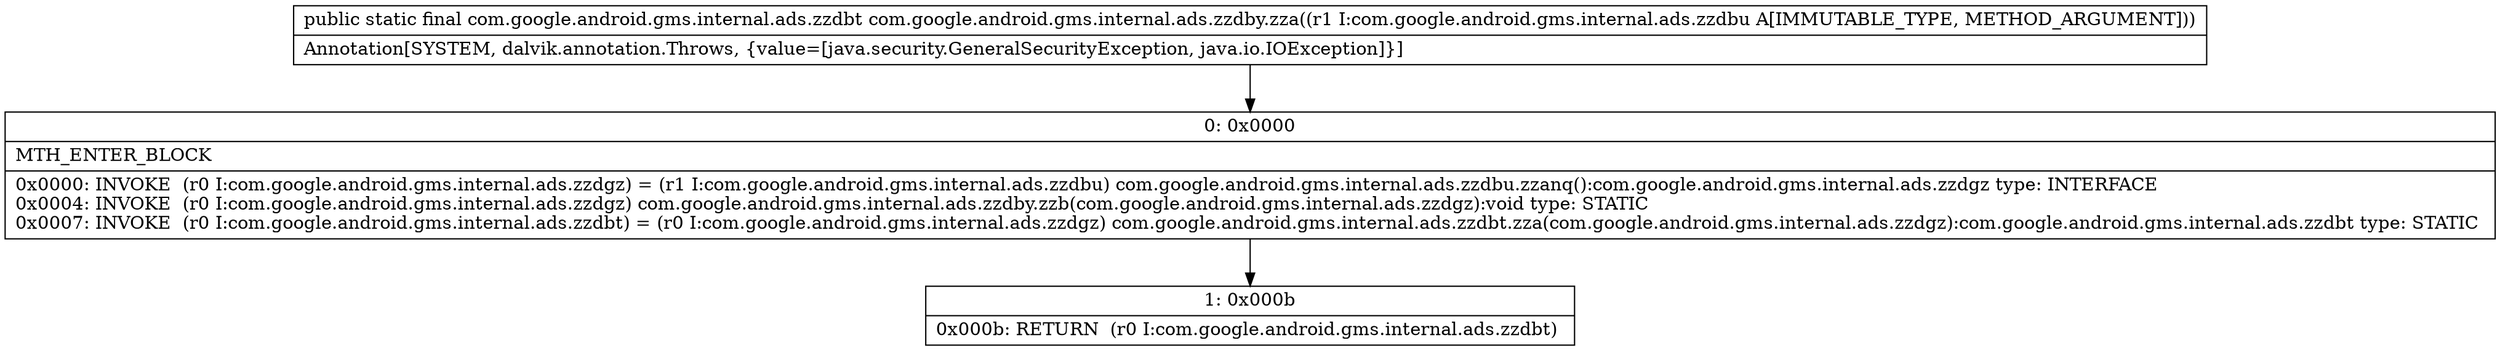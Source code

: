 digraph "CFG forcom.google.android.gms.internal.ads.zzdby.zza(Lcom\/google\/android\/gms\/internal\/ads\/zzdbu;)Lcom\/google\/android\/gms\/internal\/ads\/zzdbt;" {
Node_0 [shape=record,label="{0\:\ 0x0000|MTH_ENTER_BLOCK\l|0x0000: INVOKE  (r0 I:com.google.android.gms.internal.ads.zzdgz) = (r1 I:com.google.android.gms.internal.ads.zzdbu) com.google.android.gms.internal.ads.zzdbu.zzanq():com.google.android.gms.internal.ads.zzdgz type: INTERFACE \l0x0004: INVOKE  (r0 I:com.google.android.gms.internal.ads.zzdgz) com.google.android.gms.internal.ads.zzdby.zzb(com.google.android.gms.internal.ads.zzdgz):void type: STATIC \l0x0007: INVOKE  (r0 I:com.google.android.gms.internal.ads.zzdbt) = (r0 I:com.google.android.gms.internal.ads.zzdgz) com.google.android.gms.internal.ads.zzdbt.zza(com.google.android.gms.internal.ads.zzdgz):com.google.android.gms.internal.ads.zzdbt type: STATIC \l}"];
Node_1 [shape=record,label="{1\:\ 0x000b|0x000b: RETURN  (r0 I:com.google.android.gms.internal.ads.zzdbt) \l}"];
MethodNode[shape=record,label="{public static final com.google.android.gms.internal.ads.zzdbt com.google.android.gms.internal.ads.zzdby.zza((r1 I:com.google.android.gms.internal.ads.zzdbu A[IMMUTABLE_TYPE, METHOD_ARGUMENT]))  | Annotation[SYSTEM, dalvik.annotation.Throws, \{value=[java.security.GeneralSecurityException, java.io.IOException]\}]\l}"];
MethodNode -> Node_0;
Node_0 -> Node_1;
}

